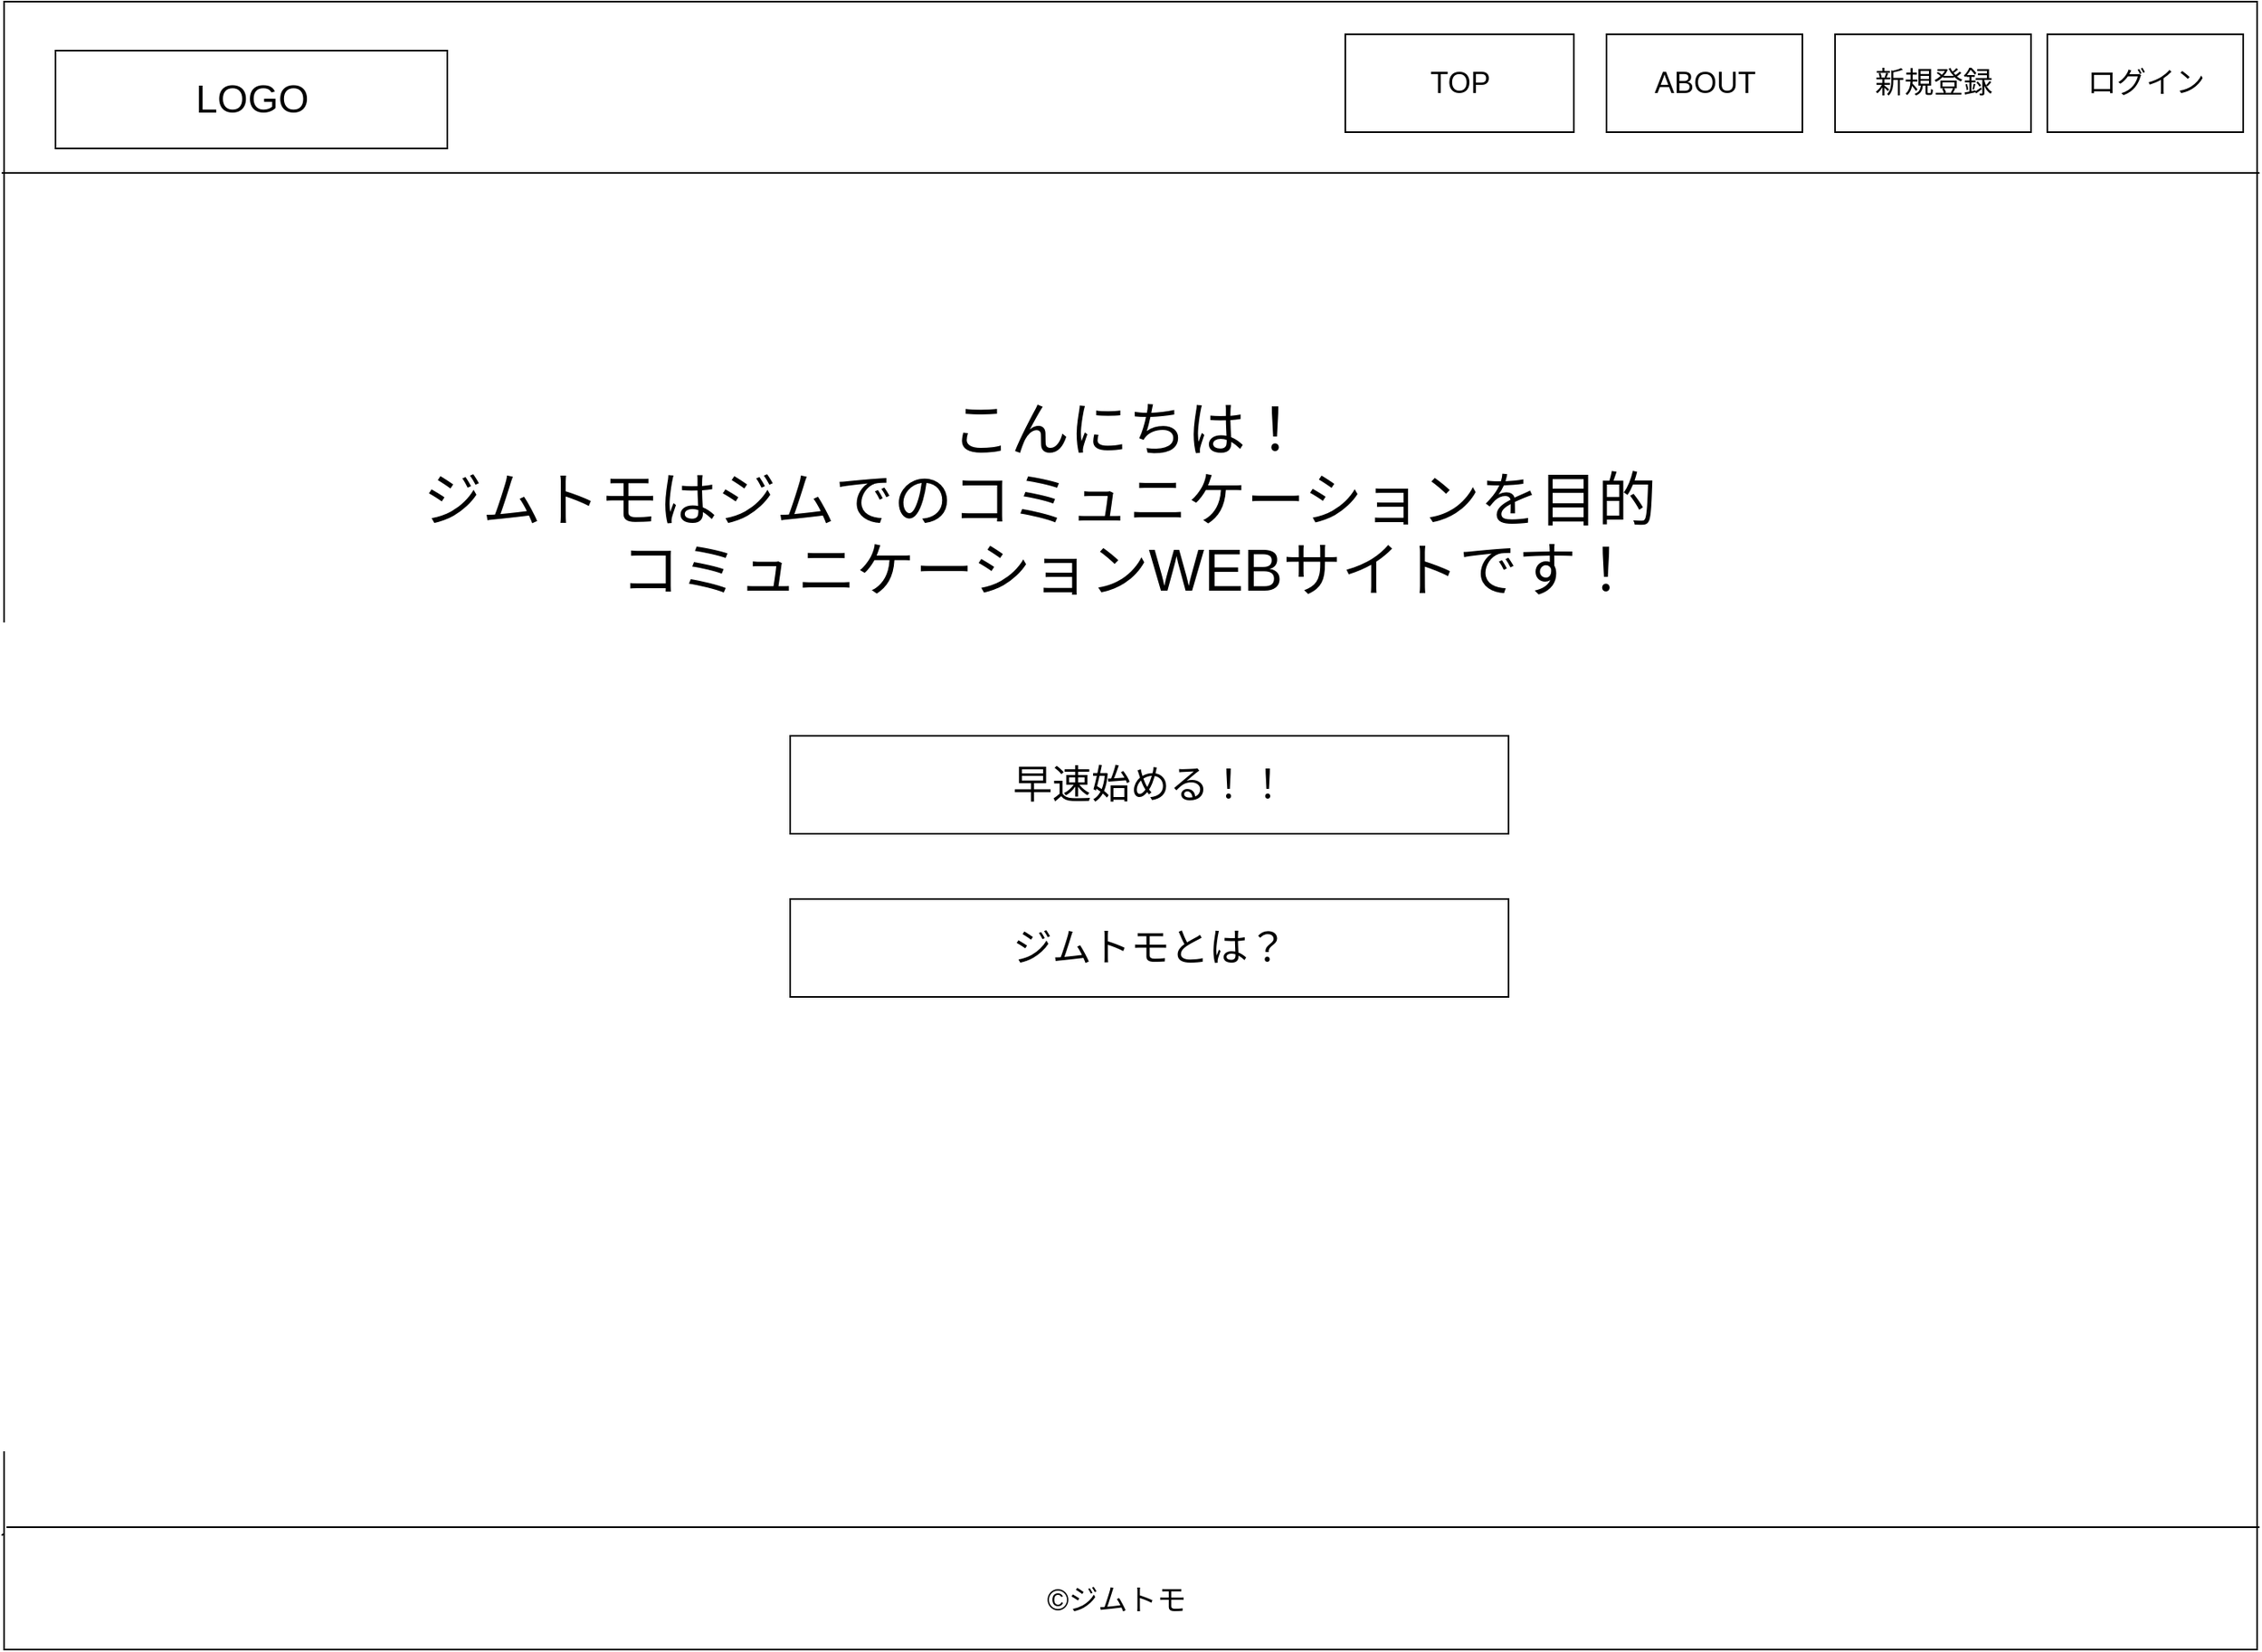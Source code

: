 <mxfile version="14.0.1" type="github" pages="10">
  <diagram id="sX8PDF25bzgP0ymKK4ic" name="トップ">
    <mxGraphModel dx="1577" dy="945" grid="1" gridSize="10" guides="1" tooltips="1" connect="1" arrows="1" fold="1" page="1" pageScale="1" pageWidth="1654" pageHeight="1169" math="0" shadow="0">
      <root>
        <mxCell id="0" />
        <mxCell id="1" parent="0" />
        <mxCell id="NtZH743Sf9rZ-gOF_3f3-2" value="" style="rounded=0;whiteSpace=wrap;html=1;fillColor=none;" vertex="1" parent="1">
          <mxGeometry x="138.5" y="50" width="1380" height="1010" as="geometry" />
        </mxCell>
        <mxCell id="NtZH743Sf9rZ-gOF_3f3-8" value="" style="line;strokeWidth=1;rotatable=0;dashed=0;labelPosition=right;align=left;verticalAlign=middle;spacingTop=0;spacingLeft=6;points=[];portConstraint=eastwest;fillColor=none;" vertex="1" parent="1">
          <mxGeometry x="137" y="150" width="1383" height="10" as="geometry" />
        </mxCell>
        <mxCell id="NtZH743Sf9rZ-gOF_3f3-9" value="" style="endArrow=none;html=1;rounded=0;" edge="1" parent="1" target="NtZH743Sf9rZ-gOF_3f3-2">
          <mxGeometry relative="1" as="geometry">
            <mxPoint x="137" y="990" as="sourcePoint" />
            <mxPoint x="297" y="990" as="targetPoint" />
          </mxGeometry>
        </mxCell>
        <mxCell id="NtZH743Sf9rZ-gOF_3f3-17" value="" style="line;strokeWidth=1;rotatable=0;dashed=0;labelPosition=right;align=left;verticalAlign=middle;spacingTop=0;spacingLeft=6;points=[];portConstraint=eastwest;fillColor=none;" vertex="1" parent="1">
          <mxGeometry x="140" y="980" width="1380" height="10" as="geometry" />
        </mxCell>
        <mxCell id="NtZH743Sf9rZ-gOF_3f3-19" value="&lt;font style=&quot;font-size: 24px&quot;&gt;LOGO&lt;/font&gt;" style="verticalLabelPosition=middle;verticalAlign=middle;html=1;shape=mxgraph.basic.rect;fillColor2=none;strokeWidth=1;size=20;indent=5;align=center;labelPosition=center;" vertex="1" parent="1">
          <mxGeometry x="170" y="80" width="240" height="60" as="geometry" />
        </mxCell>
        <mxCell id="NtZH743Sf9rZ-gOF_3f3-20" value="&lt;font style=&quot;font-size: 18px&quot;&gt;TOP&lt;/font&gt;" style="verticalLabelPosition=middle;verticalAlign=middle;html=1;shape=mxgraph.basic.rect;fillColor2=none;strokeWidth=1;size=20;indent=5;fillColor=#ffffff;align=center;labelPosition=center;" vertex="1" parent="1">
          <mxGeometry x="960" y="70" width="140" height="60" as="geometry" />
        </mxCell>
        <mxCell id="NtZH743Sf9rZ-gOF_3f3-21" value="&lt;font style=&quot;font-size: 18px&quot;&gt;ABOUT&lt;/font&gt;" style="verticalLabelPosition=middle;verticalAlign=middle;html=1;shape=mxgraph.basic.rect;fillColor2=none;strokeWidth=1;size=20;indent=5;fillColor=#ffffff;align=center;labelPosition=center;" vertex="1" parent="1">
          <mxGeometry x="1120" y="70" width="120" height="60" as="geometry" />
        </mxCell>
        <mxCell id="NtZH743Sf9rZ-gOF_3f3-22" value="&lt;font style=&quot;font-size: 18px&quot;&gt;©️ジムトモ&lt;/font&gt;" style="text;html=1;strokeColor=none;fillColor=none;align=center;verticalAlign=middle;whiteSpace=wrap;rounded=0;" vertex="1" parent="1">
          <mxGeometry x="760" y="1020" width="120" height="20" as="geometry" />
        </mxCell>
        <mxCell id="NtZH743Sf9rZ-gOF_3f3-24" value="&lt;font style=&quot;font-size: 36px&quot;&gt;こんにちは！&lt;br&gt;ジムトモはジムでのコミュニケーションを目的とした&lt;br&gt;コミュニケーションWEBサイトです！&lt;br&gt;&lt;/font&gt;" style="text;html=1;strokeColor=none;fillColor=none;align=center;verticalAlign=middle;whiteSpace=wrap;rounded=0;" vertex="1" parent="1">
          <mxGeometry x="327" y="280" width="1000" height="150" as="geometry" />
        </mxCell>
        <mxCell id="NtZH743Sf9rZ-gOF_3f3-25" value="&lt;font style=&quot;font-size: 24px&quot;&gt;早速始める！！&lt;/font&gt;" style="verticalLabelPosition=middle;verticalAlign=middle;html=1;shape=mxgraph.basic.rect;fillColor2=none;strokeWidth=1;size=20;indent=5;fillColor=#ffffff;align=center;labelPosition=center;" vertex="1" parent="1">
          <mxGeometry x="620" y="500" width="440" height="60" as="geometry" />
        </mxCell>
        <mxCell id="NtZH743Sf9rZ-gOF_3f3-26" value="&lt;font style=&quot;font-size: 24px&quot;&gt;ジムトモとは？&lt;/font&gt;" style="verticalLabelPosition=middle;verticalAlign=middle;html=1;shape=mxgraph.basic.rect;fillColor2=none;strokeWidth=1;size=20;indent=5;fillColor=#ffffff;align=center;labelPosition=center;" vertex="1" parent="1">
          <mxGeometry x="620" y="600" width="440" height="60" as="geometry" />
        </mxCell>
        <mxCell id="FWPmcDgrrpToMPqlYjag-1" value="&lt;font style=&quot;font-size: 18px&quot;&gt;新規登録&lt;/font&gt;" style="verticalLabelPosition=middle;verticalAlign=middle;html=1;shape=mxgraph.basic.rect;fillColor2=none;strokeWidth=1;size=20;indent=5;fillColor=#ffffff;align=center;labelPosition=center;" vertex="1" parent="1">
          <mxGeometry x="1260" y="70" width="120" height="60" as="geometry" />
        </mxCell>
        <mxCell id="FWPmcDgrrpToMPqlYjag-2" value="&lt;span style=&quot;font-size: 18px&quot;&gt;ログイン&lt;br&gt;&lt;/span&gt;" style="verticalLabelPosition=middle;verticalAlign=middle;html=1;shape=mxgraph.basic.rect;fillColor2=none;strokeWidth=1;size=20;indent=5;fillColor=#ffffff;align=center;labelPosition=center;" vertex="1" parent="1">
          <mxGeometry x="1390" y="70" width="120" height="60" as="geometry" />
        </mxCell>
      </root>
    </mxGraphModel>
  </diagram>
  <diagram id="bLvAgA5qEwk-LL37ub39" name="アバウト">
    <mxGraphModel dx="1577" dy="945" grid="1" gridSize="10" guides="1" tooltips="1" connect="1" arrows="1" fold="1" page="1" pageScale="1" pageWidth="1654" pageHeight="1169" math="0" shadow="0">
      <root>
        <mxCell id="ftpEcNEryvSzcQoIp7-X-0" />
        <mxCell id="ftpEcNEryvSzcQoIp7-X-1" parent="ftpEcNEryvSzcQoIp7-X-0" />
        <mxCell id="VIwDnIqBXZ4P4yikGyFm-0" value="" style="rounded=0;whiteSpace=wrap;html=1;fillColor=none;" vertex="1" parent="ftpEcNEryvSzcQoIp7-X-1">
          <mxGeometry x="160" y="50" width="1380" height="1010" as="geometry" />
        </mxCell>
        <mxCell id="dDT1iHOh3P4UcyybZQKl-0" value="&lt;font style=&quot;font-size: 24px&quot;&gt;LOGO&lt;/font&gt;" style="verticalLabelPosition=middle;verticalAlign=middle;html=1;shape=mxgraph.basic.rect;fillColor2=none;strokeWidth=1;size=20;indent=5;align=center;labelPosition=center;" vertex="1" parent="ftpEcNEryvSzcQoIp7-X-1">
          <mxGeometry x="170" y="80" width="240" height="60" as="geometry" />
        </mxCell>
        <mxCell id="dIF7iw-EWMnhFYqTY4e2-0" value="" style="line;strokeWidth=1;rotatable=0;dashed=0;labelPosition=right;align=left;verticalAlign=middle;spacingTop=0;spacingLeft=6;points=[];portConstraint=eastwest;fillColor=none;" vertex="1" parent="ftpEcNEryvSzcQoIp7-X-1">
          <mxGeometry x="160" y="150" width="1360" height="10" as="geometry" />
        </mxCell>
        <mxCell id="H8I9omI7yn1xXHJn_vw3-0" value="&lt;font style=&quot;font-size: 18px&quot;&gt;TOP&lt;/font&gt;" style="verticalLabelPosition=middle;verticalAlign=middle;html=1;shape=mxgraph.basic.rect;fillColor2=none;strokeWidth=1;size=20;indent=5;fillColor=#ffffff;align=center;labelPosition=center;" vertex="1" parent="ftpEcNEryvSzcQoIp7-X-1">
          <mxGeometry x="1040" y="80" width="140" height="60" as="geometry" />
        </mxCell>
        <mxCell id="4WR4Ig6IwshygOF9KwUJ-0" value="&lt;font style=&quot;font-size: 18px&quot;&gt;ABOUT&lt;/font&gt;" style="verticalLabelPosition=middle;verticalAlign=middle;html=1;shape=mxgraph.basic.rect;fillColor2=none;strokeWidth=1;size=20;indent=5;fillColor=#ffffff;align=center;labelPosition=center;" vertex="1" parent="ftpEcNEryvSzcQoIp7-X-1">
          <mxGeometry x="1200" y="80" width="120" height="60" as="geometry" />
        </mxCell>
        <mxCell id="zsgMGH2U2VKGGGK1tpQB-0" value="" style="line;strokeWidth=1;rotatable=0;dashed=0;labelPosition=right;align=left;verticalAlign=middle;spacingTop=0;spacingLeft=6;points=[];portConstraint=eastwest;fillColor=none;" vertex="1" parent="ftpEcNEryvSzcQoIp7-X-1">
          <mxGeometry x="160" y="980" width="1380" height="10" as="geometry" />
        </mxCell>
        <mxCell id="8jf5Wd_0UY1Y-AJaYyoA-0" value="&lt;font style=&quot;font-size: 18px&quot;&gt;©️ジムトモ&lt;/font&gt;" style="text;html=1;strokeColor=none;fillColor=none;align=center;verticalAlign=middle;whiteSpace=wrap;rounded=0;" vertex="1" parent="ftpEcNEryvSzcQoIp7-X-1">
          <mxGeometry x="760" y="1020" width="120" height="20" as="geometry" />
        </mxCell>
        <mxCell id="SekSxgpQAXPCXCAio9Cq-5" value="&lt;font style=&quot;font-size: 36px&quot;&gt;ジムトモとは？&lt;/font&gt;" style="text;strokeColor=none;fillColor=none;html=1;fontSize=24;fontStyle=1;verticalAlign=middle;align=center;" vertex="1" parent="ftpEcNEryvSzcQoIp7-X-1">
          <mxGeometry x="722" y="210" width="210" height="30" as="geometry" />
        </mxCell>
        <mxCell id="SekSxgpQAXPCXCAio9Cq-8" value="&lt;font style=&quot;font-size: 36px&quot;&gt;・ジムの仲間とコミュニケーションが取れるサイトです！&lt;/font&gt;" style="text;html=1;strokeColor=none;fillColor=none;align=center;verticalAlign=middle;whiteSpace=wrap;rounded=0;" vertex="1" parent="ftpEcNEryvSzcQoIp7-X-1">
          <mxGeometry x="362.5" y="340" width="975" height="20" as="geometry" />
        </mxCell>
        <mxCell id="SekSxgpQAXPCXCAio9Cq-9" value="&lt;font style=&quot;font-size: 36px&quot;&gt;・検索して頂くか、無ければ自分でジムを登録できます！&lt;/font&gt;" style="text;html=1;strokeColor=none;fillColor=none;align=center;verticalAlign=middle;whiteSpace=wrap;rounded=0;" vertex="1" parent="ftpEcNEryvSzcQoIp7-X-1">
          <mxGeometry x="375" y="600" width="1005" height="20" as="geometry" />
        </mxCell>
        <mxCell id="SekSxgpQAXPCXCAio9Cq-12" value="&lt;font style=&quot;font-size: 36px&quot;&gt;仲間と高め会いながら　レッツパンプアップ！&lt;/font&gt;" style="text;html=1;strokeColor=none;fillColor=none;align=center;verticalAlign=middle;whiteSpace=wrap;rounded=0;" vertex="1" parent="ftpEcNEryvSzcQoIp7-X-1">
          <mxGeometry x="410" y="830" width="880" height="20" as="geometry" />
        </mxCell>
        <mxCell id="SekSxgpQAXPCXCAio9Cq-13" value="&lt;font style=&quot;font-size: 36px&quot;&gt;どうやってジムを探すの？&lt;/font&gt;" style="text;strokeColor=none;fillColor=none;html=1;fontSize=24;fontStyle=1;verticalAlign=middle;align=center;" vertex="1" parent="ftpEcNEryvSzcQoIp7-X-1">
          <mxGeometry x="665" y="500" width="330" height="30" as="geometry" />
        </mxCell>
      </root>
    </mxGraphModel>
  </diagram>
  <diagram id="RGN--1uirbUa-3PSGwTJ" name="登録画面">
    <mxGraphModel dx="1892" dy="1134" grid="1" gridSize="10" guides="1" tooltips="1" connect="1" arrows="1" fold="1" page="1" pageScale="1" pageWidth="1654" pageHeight="1169" math="0" shadow="0">
      <root>
        <mxCell id="JL3x1tFgeX2Gd9nTqzUn-0" />
        <mxCell id="JL3x1tFgeX2Gd9nTqzUn-1" parent="JL3x1tFgeX2Gd9nTqzUn-0" />
        <mxCell id="WwGsBpX4122QO5Fgbtcl-0" value="" style="rounded=0;whiteSpace=wrap;html=1;fillColor=none;" vertex="1" parent="JL3x1tFgeX2Gd9nTqzUn-1">
          <mxGeometry x="150" y="90" width="1380" height="1010" as="geometry" />
        </mxCell>
        <mxCell id="08IGXDMDY4v-F9Ly6sVw-0" value="&lt;font style=&quot;font-size: 18px&quot;&gt;©️ジムトモ&lt;/font&gt;" style="text;html=1;strokeColor=none;fillColor=none;align=center;verticalAlign=middle;whiteSpace=wrap;rounded=0;" vertex="1" parent="JL3x1tFgeX2Gd9nTqzUn-1">
          <mxGeometry x="790" y="1050" width="120" height="20" as="geometry" />
        </mxCell>
        <mxCell id="RqBJ2H6mfIA8eYU0we4d-0" value="" style="line;strokeWidth=1;rotatable=0;dashed=0;labelPosition=right;align=left;verticalAlign=middle;spacingTop=0;spacingLeft=6;points=[];portConstraint=eastwest;fillColor=none;" vertex="1" parent="JL3x1tFgeX2Gd9nTqzUn-1">
          <mxGeometry x="148.5" y="1010" width="1380" height="10" as="geometry" />
        </mxCell>
        <mxCell id="5bvBfOXmsTIJIOGz9M6Z-0" value="&lt;font style=&quot;font-size: 24px&quot;&gt;LOGO&lt;/font&gt;" style="verticalLabelPosition=middle;verticalAlign=middle;html=1;shape=mxgraph.basic.rect;fillColor2=none;strokeWidth=1;size=20;indent=5;align=center;labelPosition=center;" vertex="1" parent="JL3x1tFgeX2Gd9nTqzUn-1">
          <mxGeometry x="170" y="120" width="240" height="60" as="geometry" />
        </mxCell>
        <mxCell id="FiurGgFm9dN1c3PLnLnA-0" value="" style="line;strokeWidth=1;rotatable=0;dashed=0;labelPosition=right;align=left;verticalAlign=middle;spacingTop=0;spacingLeft=6;points=[];portConstraint=eastwest;fillColor=none;" vertex="1" parent="JL3x1tFgeX2Gd9nTqzUn-1">
          <mxGeometry x="148.5" y="200" width="1383" height="10" as="geometry" />
        </mxCell>
        <mxCell id="LqhKL8WoW9AfLJmkRwyF-0" value="&lt;font style=&quot;font-size: 18px&quot;&gt;TOP&lt;/font&gt;" style="verticalLabelPosition=middle;verticalAlign=middle;html=1;shape=mxgraph.basic.rect;fillColor2=none;strokeWidth=1;size=20;indent=5;fillColor=#ffffff;align=center;labelPosition=center;" vertex="1" parent="JL3x1tFgeX2Gd9nTqzUn-1">
          <mxGeometry x="910" y="120" width="140" height="60" as="geometry" />
        </mxCell>
        <mxCell id="YZrT8HJMQ7vM1HgPI2Wn-0" value="&lt;font style=&quot;font-size: 18px&quot;&gt;ABOUT&lt;/font&gt;" style="verticalLabelPosition=middle;verticalAlign=middle;html=1;shape=mxgraph.basic.rect;fillColor2=none;strokeWidth=1;size=20;indent=5;fillColor=#ffffff;align=center;labelPosition=center;" vertex="1" parent="JL3x1tFgeX2Gd9nTqzUn-1">
          <mxGeometry x="1090" y="120" width="120" height="60" as="geometry" />
        </mxCell>
        <mxCell id="YZrT8HJMQ7vM1HgPI2Wn-1" value="&lt;font style=&quot;font-size: 36px&quot;&gt;新規登録&lt;/font&gt;" style="text;strokeColor=none;fillColor=none;html=1;fontSize=24;fontStyle=1;verticalAlign=middle;align=center;" vertex="1" parent="JL3x1tFgeX2Gd9nTqzUn-1">
          <mxGeometry x="240" y="260" width="260" height="40" as="geometry" />
        </mxCell>
        <mxCell id="YZrT8HJMQ7vM1HgPI2Wn-2" value="" style="rounded=0;whiteSpace=wrap;html=1;fillColor=#ffffff;align=center;" vertex="1" parent="JL3x1tFgeX2Gd9nTqzUn-1">
          <mxGeometry x="320" y="370" width="260" height="40" as="geometry" />
        </mxCell>
        <mxCell id="YZrT8HJMQ7vM1HgPI2Wn-3" value="&lt;font style=&quot;font-size: 24px&quot;&gt;メールアドレス&lt;/font&gt;" style="text;html=1;strokeColor=none;fillColor=none;align=center;verticalAlign=middle;whiteSpace=wrap;rounded=0;" vertex="1" parent="JL3x1tFgeX2Gd9nTqzUn-1">
          <mxGeometry x="290" y="330" width="220" height="20" as="geometry" />
        </mxCell>
        <mxCell id="YZrT8HJMQ7vM1HgPI2Wn-4" value="&lt;font style=&quot;font-size: 24px&quot;&gt;パスワード&lt;/font&gt;" style="text;html=1;strokeColor=none;fillColor=none;align=center;verticalAlign=middle;whiteSpace=wrap;rounded=0;" vertex="1" parent="JL3x1tFgeX2Gd9nTqzUn-1">
          <mxGeometry x="300" y="450" width="170" height="20" as="geometry" />
        </mxCell>
        <mxCell id="YZrT8HJMQ7vM1HgPI2Wn-5" value="" style="rounded=0;whiteSpace=wrap;html=1;fillColor=#ffffff;align=center;" vertex="1" parent="JL3x1tFgeX2Gd9nTqzUn-1">
          <mxGeometry x="320" y="490" width="260" height="40" as="geometry" />
        </mxCell>
        <mxCell id="YZrT8HJMQ7vM1HgPI2Wn-6" value="&lt;font style=&quot;font-size: 24px&quot;&gt;登録&lt;/font&gt;" style="html=1;shadow=0;dashed=0;shape=mxgraph.bootstrap.rrect;rSize=5;strokeColor=none;strokeWidth=1;fillColor=#33A64C;fontColor=#FFFFFF;whiteSpace=wrap;align=center;verticalAlign=middle;spacingLeft=0;fontStyle=1;fontSize=14;spacing=5;" vertex="1" parent="JL3x1tFgeX2Gd9nTqzUn-1">
          <mxGeometry x="320" y="650" width="130" height="55" as="geometry" />
        </mxCell>
        <mxCell id="W9_3WLjVGjQPoJplsyBn-0" value="&lt;span style=&quot;font-size: 18px&quot;&gt;ログイン&lt;br&gt;&lt;/span&gt;" style="verticalLabelPosition=middle;verticalAlign=middle;html=1;shape=mxgraph.basic.rect;fillColor2=none;strokeWidth=1;size=20;indent=5;fillColor=#ffffff;align=center;labelPosition=center;" vertex="1" parent="JL3x1tFgeX2Gd9nTqzUn-1">
          <mxGeometry x="1380" y="120" width="120" height="60" as="geometry" />
        </mxCell>
        <mxCell id="R8JreIXj_1Rx6q4TIoty-0" value="&lt;font style=&quot;font-size: 18px&quot;&gt;新規登録&lt;/font&gt;" style="verticalLabelPosition=middle;verticalAlign=middle;html=1;shape=mxgraph.basic.rect;fillColor2=none;strokeWidth=1;size=20;indent=5;fillColor=#ffffff;align=center;labelPosition=center;" vertex="1" parent="JL3x1tFgeX2Gd9nTqzUn-1">
          <mxGeometry x="1240" y="120" width="120" height="60" as="geometry" />
        </mxCell>
        <mxCell id="R8JreIXj_1Rx6q4TIoty-1" value="&lt;font style=&quot;font-size: 18px&quot;&gt;既に登録済みの方はこちら&lt;/font&gt;" style="text;html=1;strokeColor=none;fillColor=none;align=center;verticalAlign=middle;whiteSpace=wrap;rounded=0;" vertex="1" parent="JL3x1tFgeX2Gd9nTqzUn-1">
          <mxGeometry x="300" y="760" width="230" height="30" as="geometry" />
        </mxCell>
        <mxCell id="R8JreIXj_1Rx6q4TIoty-4" value="&lt;font style=&quot;font-size: 24px&quot;&gt;ニックネーム&lt;/font&gt;" style="text;html=1;strokeColor=none;fillColor=none;align=center;verticalAlign=middle;whiteSpace=wrap;rounded=0;" vertex="1" parent="JL3x1tFgeX2Gd9nTqzUn-1">
          <mxGeometry x="320" y="560" width="170" height="20" as="geometry" />
        </mxCell>
        <mxCell id="R8JreIXj_1Rx6q4TIoty-5" value="" style="rounded=0;whiteSpace=wrap;html=1;fillColor=#ffffff;align=center;" vertex="1" parent="JL3x1tFgeX2Gd9nTqzUn-1">
          <mxGeometry x="320" y="585" width="260" height="35" as="geometry" />
        </mxCell>
        <mxCell id="6il6t7XPFA4Lgpk2AG7R-1" value="&lt;font style=&quot;font-size: 36px&quot;&gt;冗談じゃない、今すぐトレーニングだ&lt;/font&gt;" style="rounded=0;whiteSpace=wrap;html=1;sketch=0;" vertex="1" parent="JL3x1tFgeX2Gd9nTqzUn-1">
          <mxGeometry x="750" y="380" width="730" height="310" as="geometry" />
        </mxCell>
        <mxCell id="P8Cn1LUYeJVmI-33aRIe-0" value="今日の格言" style="text;strokeColor=none;fillColor=none;html=1;fontSize=24;fontStyle=1;verticalAlign=middle;align=center;rounded=0;sketch=0;" vertex="1" parent="JL3x1tFgeX2Gd9nTqzUn-1">
          <mxGeometry x="950" y="310" width="300" height="40" as="geometry" />
        </mxCell>
      </root>
    </mxGraphModel>
  </diagram>
  <diagram id="aNUv6X035ZnoPvwEYeFh" name="ログイン画面">
    <mxGraphModel dx="1892" dy="1134" grid="1" gridSize="10" guides="1" tooltips="1" connect="1" arrows="1" fold="1" page="1" pageScale="1" pageWidth="1654" pageHeight="1169" math="0" shadow="0">
      <root>
        <mxCell id="_KaOR5W_jfGAxKg3fsh7-0" />
        <mxCell id="_KaOR5W_jfGAxKg3fsh7-1" parent="_KaOR5W_jfGAxKg3fsh7-0" />
        <mxCell id="On3oM8W6UvDEkwKa5zW2-0" value="" style="rounded=0;whiteSpace=wrap;html=1;fillColor=none;" vertex="1" parent="_KaOR5W_jfGAxKg3fsh7-1">
          <mxGeometry x="150" y="90" width="1380" height="1010" as="geometry" />
        </mxCell>
        <mxCell id="t-OJMPiVocvo1YiUJWil-0" value="" style="line;strokeWidth=1;rotatable=0;dashed=0;labelPosition=right;align=left;verticalAlign=middle;spacingTop=0;spacingLeft=6;points=[];portConstraint=eastwest;fillColor=none;" vertex="1" parent="_KaOR5W_jfGAxKg3fsh7-1">
          <mxGeometry x="148.5" y="1010" width="1380" height="10" as="geometry" />
        </mxCell>
        <mxCell id="lOupYwCfrtbQYq17FJXi-0" value="&lt;font style=&quot;font-size: 18px&quot;&gt;©️ジムトモ&lt;/font&gt;" style="text;html=1;strokeColor=none;fillColor=none;align=center;verticalAlign=middle;whiteSpace=wrap;rounded=0;" vertex="1" parent="_KaOR5W_jfGAxKg3fsh7-1">
          <mxGeometry x="790" y="1050" width="120" height="20" as="geometry" />
        </mxCell>
        <mxCell id="INhRSJff5euebW8fXu3Q-0" value="" style="line;strokeWidth=1;rotatable=0;dashed=0;labelPosition=right;align=left;verticalAlign=middle;spacingTop=0;spacingLeft=6;points=[];portConstraint=eastwest;fillColor=none;" vertex="1" parent="_KaOR5W_jfGAxKg3fsh7-1">
          <mxGeometry x="148.5" y="200" width="1383" height="10" as="geometry" />
        </mxCell>
        <mxCell id="WugjMrq_ry5_9A1hiBQY-0" value="&lt;font style=&quot;font-size: 24px&quot;&gt;LOGO&lt;/font&gt;" style="verticalLabelPosition=middle;verticalAlign=middle;html=1;shape=mxgraph.basic.rect;fillColor2=none;strokeWidth=1;size=20;indent=5;align=center;labelPosition=center;" vertex="1" parent="_KaOR5W_jfGAxKg3fsh7-1">
          <mxGeometry x="170" y="120" width="240" height="60" as="geometry" />
        </mxCell>
        <mxCell id="E8ErsXR6-DTPOrTTwPF1-0" value="&lt;font style=&quot;font-size: 18px&quot;&gt;TOP&lt;/font&gt;" style="verticalLabelPosition=middle;verticalAlign=middle;html=1;shape=mxgraph.basic.rect;fillColor2=none;strokeWidth=1;size=20;indent=5;fillColor=#ffffff;align=center;labelPosition=center;" vertex="1" parent="_KaOR5W_jfGAxKg3fsh7-1">
          <mxGeometry x="910" y="120" width="140" height="60" as="geometry" />
        </mxCell>
        <mxCell id="ur-TTV7Lr3jbn279aGHz-0" value="&lt;font style=&quot;font-size: 18px&quot;&gt;ABOUT&lt;/font&gt;" style="verticalLabelPosition=middle;verticalAlign=middle;html=1;shape=mxgraph.basic.rect;fillColor2=none;strokeWidth=1;size=20;indent=5;fillColor=#ffffff;align=center;labelPosition=center;" vertex="1" parent="_KaOR5W_jfGAxKg3fsh7-1">
          <mxGeometry x="1090" y="120" width="120" height="60" as="geometry" />
        </mxCell>
        <mxCell id="s8ElHWhFizLbdmEhg1EV-0" value="&lt;font style=&quot;font-size: 18px&quot;&gt;新規登録&lt;/font&gt;" style="verticalLabelPosition=middle;verticalAlign=middle;html=1;shape=mxgraph.basic.rect;fillColor2=none;strokeWidth=1;size=20;indent=5;fillColor=#ffffff;align=center;labelPosition=center;" vertex="1" parent="_KaOR5W_jfGAxKg3fsh7-1">
          <mxGeometry x="1240" y="120" width="120" height="60" as="geometry" />
        </mxCell>
        <mxCell id="_5zgX772holv1TNFLGsU-0" value="&lt;span style=&quot;font-size: 18px&quot;&gt;ログイン&lt;br&gt;&lt;/span&gt;" style="verticalLabelPosition=middle;verticalAlign=middle;html=1;shape=mxgraph.basic.rect;fillColor2=none;strokeWidth=1;size=20;indent=5;fillColor=#ffffff;align=center;labelPosition=center;" vertex="1" parent="_KaOR5W_jfGAxKg3fsh7-1">
          <mxGeometry x="1380" y="120" width="120" height="60" as="geometry" />
        </mxCell>
        <mxCell id="55AQftzPy_J6-L6X0CuG-0" value="&lt;font style=&quot;font-size: 24px&quot;&gt;メールアドレス&lt;/font&gt;" style="text;html=1;strokeColor=none;fillColor=none;align=center;verticalAlign=middle;whiteSpace=wrap;rounded=0;" vertex="1" parent="_KaOR5W_jfGAxKg3fsh7-1">
          <mxGeometry x="290" y="330" width="220" height="20" as="geometry" />
        </mxCell>
        <mxCell id="mqKD3Hdgb23rDRv2-NZr-0" value="" style="rounded=0;whiteSpace=wrap;html=1;fillColor=#ffffff;align=center;" vertex="1" parent="_KaOR5W_jfGAxKg3fsh7-1">
          <mxGeometry x="320" y="370" width="260" height="40" as="geometry" />
        </mxCell>
        <mxCell id="1ebbdMHIKDn8LiAtkCvv-0" value="&lt;font style=&quot;font-size: 24px&quot;&gt;パスワード&lt;/font&gt;" style="text;html=1;strokeColor=none;fillColor=none;align=center;verticalAlign=middle;whiteSpace=wrap;rounded=0;" vertex="1" parent="_KaOR5W_jfGAxKg3fsh7-1">
          <mxGeometry x="300" y="450" width="170" height="20" as="geometry" />
        </mxCell>
        <mxCell id="HEk4Pw7Mh-6eCKyOpSel-0" value="" style="rounded=0;whiteSpace=wrap;html=1;fillColor=#ffffff;align=center;" vertex="1" parent="_KaOR5W_jfGAxKg3fsh7-1">
          <mxGeometry x="320" y="490" width="260" height="40" as="geometry" />
        </mxCell>
        <mxCell id="z860aM4j_zEduKfFykd7-0" value="&lt;span style=&quot;font-size: 24px&quot;&gt;ログイン&lt;/span&gt;" style="html=1;shadow=0;dashed=0;shape=mxgraph.bootstrap.rrect;rSize=5;strokeColor=none;strokeWidth=1;fillColor=#33A64C;fontColor=#FFFFFF;whiteSpace=wrap;align=center;verticalAlign=middle;spacingLeft=0;fontStyle=1;fontSize=14;spacing=5;" vertex="1" parent="_KaOR5W_jfGAxKg3fsh7-1">
          <mxGeometry x="320" y="600" width="130" height="55" as="geometry" />
        </mxCell>
        <mxCell id="m6WLy12_DhlvIUj_JKjJ-0" value="&lt;span style=&quot;font-size: 36px&quot;&gt;ログイン&lt;/span&gt;" style="text;strokeColor=none;fillColor=none;html=1;fontSize=24;fontStyle=1;verticalAlign=middle;align=center;" vertex="1" parent="_KaOR5W_jfGAxKg3fsh7-1">
          <mxGeometry x="240" y="260" width="260" height="40" as="geometry" />
        </mxCell>
        <mxCell id="wU8EVm7kGWYphGpLYM0g-0" value="&lt;span style=&quot;font-size: 36px&quot;&gt;筋肉がNOといっても、私はYESと言う&lt;/span&gt;" style="rounded=0;whiteSpace=wrap;html=1;sketch=0;" vertex="1" parent="_KaOR5W_jfGAxKg3fsh7-1">
          <mxGeometry x="730" y="370" width="730" height="310" as="geometry" />
        </mxCell>
        <mxCell id="x4KCDy0DKXtBn7Ve783Z-1" value="今日の格言" style="text;strokeColor=none;fillColor=none;html=1;fontSize=24;fontStyle=1;verticalAlign=middle;align=center;rounded=0;sketch=0;" vertex="1" parent="_KaOR5W_jfGAxKg3fsh7-1">
          <mxGeometry x="940" y="300" width="300" height="40" as="geometry" />
        </mxCell>
      </root>
    </mxGraphModel>
  </diagram>
  <diagram id="uX-ZkvwKchYeVfN4PSU1" name="ジム一覧">
    <mxGraphModel dx="1892" dy="1134" grid="1" gridSize="10" guides="1" tooltips="1" connect="1" arrows="1" fold="1" page="1" pageScale="1" pageWidth="1654" pageHeight="1169" math="0" shadow="0">
      <root>
        <mxCell id="Ve-hvTTOscn3P7Vd1k1l-0" />
        <mxCell id="Ve-hvTTOscn3P7Vd1k1l-1" parent="Ve-hvTTOscn3P7Vd1k1l-0" />
        <mxCell id="-mKZo70hPpAJeOryiLV0-0" value="" style="rounded=0;whiteSpace=wrap;html=1;fillColor=none;" vertex="1" parent="Ve-hvTTOscn3P7Vd1k1l-1">
          <mxGeometry x="148.5" y="80" width="1380" height="1010" as="geometry" />
        </mxCell>
        <mxCell id="BZ1EuPvrE3zy3L14cRed-0" value="" style="line;strokeWidth=1;rotatable=0;dashed=0;labelPosition=right;align=left;verticalAlign=middle;spacingTop=0;spacingLeft=6;points=[];portConstraint=eastwest;fillColor=none;" vertex="1" parent="Ve-hvTTOscn3P7Vd1k1l-1">
          <mxGeometry x="148.5" y="1010" width="1380" height="10" as="geometry" />
        </mxCell>
        <mxCell id="X8pIVOpYdLKqkHIJYSQZ-0" value="&lt;font style=&quot;font-size: 18px&quot;&gt;©️ジムトモ&lt;/font&gt;" style="text;html=1;strokeColor=none;fillColor=none;align=center;verticalAlign=middle;whiteSpace=wrap;rounded=0;" vertex="1" parent="Ve-hvTTOscn3P7Vd1k1l-1">
          <mxGeometry x="790" y="1050" width="120" height="20" as="geometry" />
        </mxCell>
        <mxCell id="vMVwRcGm_uRvsZPkVxcx-0" value="" style="line;strokeWidth=1;rotatable=0;dashed=0;labelPosition=right;align=left;verticalAlign=middle;spacingTop=0;spacingLeft=6;points=[];portConstraint=eastwest;fillColor=none;" vertex="1" parent="Ve-hvTTOscn3P7Vd1k1l-1">
          <mxGeometry x="150" y="190" width="1380" height="10" as="geometry" />
        </mxCell>
        <mxCell id="SAtadayet61RX-69NEPf-0" value="&lt;font style=&quot;font-size: 24px&quot;&gt;LOGO&lt;/font&gt;" style="verticalLabelPosition=middle;verticalAlign=middle;html=1;shape=mxgraph.basic.rect;fillColor2=none;strokeWidth=1;size=20;indent=5;align=center;labelPosition=center;" vertex="1" parent="Ve-hvTTOscn3P7Vd1k1l-1">
          <mxGeometry x="190" y="110" width="240" height="60" as="geometry" />
        </mxCell>
        <mxCell id="M9plIyAOKumHT0T8U0WL-0" value="&lt;span style=&quot;font-size: 18px&quot;&gt;ログアウト&lt;br&gt;&lt;/span&gt;" style="verticalLabelPosition=middle;verticalAlign=middle;html=1;shape=mxgraph.basic.rect;fillColor2=none;strokeWidth=1;size=20;indent=5;align=center;labelPosition=center;" vertex="1" parent="Ve-hvTTOscn3P7Vd1k1l-1">
          <mxGeometry x="1370" y="110" width="120" height="60" as="geometry" />
        </mxCell>
        <mxCell id="M9plIyAOKumHT0T8U0WL-1" value="&lt;span style=&quot;font-size: 18px&quot;&gt;マイページ&lt;/span&gt;" style="verticalLabelPosition=middle;verticalAlign=middle;html=1;shape=mxgraph.basic.rect;fillColor2=none;strokeWidth=1;size=20;indent=5;align=center;labelPosition=center;" vertex="1" parent="Ve-hvTTOscn3P7Vd1k1l-1">
          <mxGeometry x="1220" y="110" width="120" height="60" as="geometry" />
        </mxCell>
        <mxCell id="M9plIyAOKumHT0T8U0WL-3" value="&lt;font style=&quot;font-size: 36px&quot;&gt;ジム一覧&lt;/font&gt;" style="text;strokeColor=none;fillColor=none;html=1;fontSize=24;fontStyle=1;verticalAlign=middle;align=center;" vertex="1" parent="Ve-hvTTOscn3P7Vd1k1l-1">
          <mxGeometry x="180" y="245" width="280" height="40" as="geometry" />
        </mxCell>
        <mxCell id="M9plIyAOKumHT0T8U0WL-5" value="" style="whiteSpace=wrap;html=1;aspect=fixed;align=center;" vertex="1" parent="Ve-hvTTOscn3P7Vd1k1l-1">
          <mxGeometry x="270" y="320" width="190" height="190" as="geometry" />
        </mxCell>
        <mxCell id="M9plIyAOKumHT0T8U0WL-6" value="" style="whiteSpace=wrap;html=1;aspect=fixed;align=center;" vertex="1" parent="Ve-hvTTOscn3P7Vd1k1l-1">
          <mxGeometry x="540" y="320" width="190" height="190" as="geometry" />
        </mxCell>
        <mxCell id="M9plIyAOKumHT0T8U0WL-7" value="" style="whiteSpace=wrap;html=1;aspect=fixed;align=center;" vertex="1" parent="Ve-hvTTOscn3P7Vd1k1l-1">
          <mxGeometry x="827" y="320" width="190" height="190" as="geometry" />
        </mxCell>
        <mxCell id="M9plIyAOKumHT0T8U0WL-8" value="" style="whiteSpace=wrap;html=1;aspect=fixed;align=center;" vertex="1" parent="Ve-hvTTOscn3P7Vd1k1l-1">
          <mxGeometry x="280" y="630" width="190" height="190" as="geometry" />
        </mxCell>
        <mxCell id="M9plIyAOKumHT0T8U0WL-9" value="" style="whiteSpace=wrap;html=1;aspect=fixed;align=center;" vertex="1" parent="Ve-hvTTOscn3P7Vd1k1l-1">
          <mxGeometry x="550" y="630" width="190" height="190" as="geometry" />
        </mxCell>
        <mxCell id="M9plIyAOKumHT0T8U0WL-10" value="" style="whiteSpace=wrap;html=1;aspect=fixed;align=center;" vertex="1" parent="Ve-hvTTOscn3P7Vd1k1l-1">
          <mxGeometry x="830" y="630" width="190" height="190" as="geometry" />
        </mxCell>
        <mxCell id="M9plIyAOKumHT0T8U0WL-12" value="&lt;font style=&quot;font-size: 36px&quot;&gt;検索&lt;/font&gt;" style="rounded=0;whiteSpace=wrap;html=1;align=center;fillColor=none;" vertex="1" parent="Ve-hvTTOscn3P7Vd1k1l-1">
          <mxGeometry x="1015" y="245" width="270" height="50" as="geometry" />
        </mxCell>
        <mxCell id="M9plIyAOKumHT0T8U0WL-13" value="&lt;font style=&quot;font-size: 24px&quot;&gt;ジム説明&lt;/font&gt;" style="text;html=1;strokeColor=none;fillColor=none;align=center;verticalAlign=middle;whiteSpace=wrap;rounded=0;" vertex="1" parent="Ve-hvTTOscn3P7Vd1k1l-1">
          <mxGeometry x="285" y="545" width="160" height="40" as="geometry" />
        </mxCell>
        <mxCell id="M9plIyAOKumHT0T8U0WL-14" value="&lt;font style=&quot;font-size: 24px&quot;&gt;ジム説明&lt;/font&gt;" style="text;html=1;strokeColor=none;fillColor=none;align=center;verticalAlign=middle;whiteSpace=wrap;rounded=0;" vertex="1" parent="Ve-hvTTOscn3P7Vd1k1l-1">
          <mxGeometry x="570" y="545" width="160" height="40" as="geometry" />
        </mxCell>
        <mxCell id="M9plIyAOKumHT0T8U0WL-15" value="&lt;font style=&quot;font-size: 24px&quot;&gt;ジム説明&lt;/font&gt;" style="text;html=1;strokeColor=none;fillColor=none;align=center;verticalAlign=middle;whiteSpace=wrap;rounded=0;" vertex="1" parent="Ve-hvTTOscn3P7Vd1k1l-1">
          <mxGeometry x="840" y="545" width="160" height="40" as="geometry" />
        </mxCell>
        <mxCell id="M9plIyAOKumHT0T8U0WL-16" value="&lt;font style=&quot;font-size: 24px&quot;&gt;ジム説明&lt;/font&gt;" style="text;html=1;strokeColor=none;fillColor=none;align=center;verticalAlign=middle;whiteSpace=wrap;rounded=0;" vertex="1" parent="Ve-hvTTOscn3P7Vd1k1l-1">
          <mxGeometry x="295" y="850" width="160" height="40" as="geometry" />
        </mxCell>
        <mxCell id="M9plIyAOKumHT0T8U0WL-17" value="&lt;font style=&quot;font-size: 24px&quot;&gt;ジム説明&lt;/font&gt;" style="text;html=1;strokeColor=none;fillColor=none;align=center;verticalAlign=middle;whiteSpace=wrap;rounded=0;" vertex="1" parent="Ve-hvTTOscn3P7Vd1k1l-1">
          <mxGeometry x="570" y="850" width="160" height="40" as="geometry" />
        </mxCell>
        <mxCell id="M9plIyAOKumHT0T8U0WL-18" value="&lt;font style=&quot;font-size: 24px&quot;&gt;ジム説明&lt;/font&gt;" style="text;html=1;strokeColor=none;fillColor=none;align=center;verticalAlign=middle;whiteSpace=wrap;rounded=0;" vertex="1" parent="Ve-hvTTOscn3P7Vd1k1l-1">
          <mxGeometry x="857" y="850" width="160" height="40" as="geometry" />
        </mxCell>
        <mxCell id="rW-hbCFJzmvnB4KcNEU5-2" style="edgeStyle=orthogonalEdgeStyle;curved=0;rounded=1;sketch=0;orthogonalLoop=1;jettySize=auto;html=1;exitX=0.75;exitY=1;exitDx=0;exitDy=0;entryX=0.754;entryY=0.625;entryDx=0;entryDy=0;entryPerimeter=0;" edge="1" parent="Ve-hvTTOscn3P7Vd1k1l-1">
          <mxGeometry relative="1" as="geometry">
            <mxPoint x="395" y="285" as="sourcePoint" />
            <mxPoint x="396.04" y="270" as="targetPoint" />
          </mxGeometry>
        </mxCell>
        <mxCell id="rW-hbCFJzmvnB4KcNEU5-3" value="&lt;span style=&quot;font-size: 18px&quot;&gt;ジム作成&lt;/span&gt;" style="verticalLabelPosition=middle;verticalAlign=middle;html=1;shape=mxgraph.basic.rect;fillColor2=none;strokeWidth=1;size=20;indent=5;align=center;labelPosition=center;" vertex="1" parent="Ve-hvTTOscn3P7Vd1k1l-1">
          <mxGeometry x="1050" y="110" width="120" height="60" as="geometry" />
        </mxCell>
        <mxCell id="rW-hbCFJzmvnB4KcNEU5-5" value="" style="whiteSpace=wrap;html=1;aspect=fixed;align=center;" vertex="1" parent="Ve-hvTTOscn3P7Vd1k1l-1">
          <mxGeometry x="1110" y="320" width="190" height="190" as="geometry" />
        </mxCell>
        <mxCell id="rW-hbCFJzmvnB4KcNEU5-6" value="" style="whiteSpace=wrap;html=1;aspect=fixed;align=center;" vertex="1" parent="Ve-hvTTOscn3P7Vd1k1l-1">
          <mxGeometry x="1110" y="630" width="190" height="190" as="geometry" />
        </mxCell>
        <mxCell id="rW-hbCFJzmvnB4KcNEU5-7" value="&lt;font style=&quot;font-size: 24px&quot;&gt;ジム説明&lt;/font&gt;" style="text;html=1;strokeColor=none;fillColor=none;align=center;verticalAlign=middle;whiteSpace=wrap;rounded=0;" vertex="1" parent="Ve-hvTTOscn3P7Vd1k1l-1">
          <mxGeometry x="1125" y="545" width="160" height="40" as="geometry" />
        </mxCell>
        <mxCell id="rW-hbCFJzmvnB4KcNEU5-8" value="&lt;font style=&quot;font-size: 24px&quot;&gt;ジム説明&lt;/font&gt;" style="text;html=1;strokeColor=none;fillColor=none;align=center;verticalAlign=middle;whiteSpace=wrap;rounded=0;" vertex="1" parent="Ve-hvTTOscn3P7Vd1k1l-1">
          <mxGeometry x="1125" y="850" width="160" height="40" as="geometry" />
        </mxCell>
        <mxCell id="VvRq2TckwlFH9_XwNZiA-0" value="&lt;span style=&quot;font-size: 18px&quot;&gt;フォロワー一覧&lt;/span&gt;" style="verticalLabelPosition=middle;verticalAlign=middle;html=1;shape=mxgraph.basic.rect;fillColor2=none;strokeWidth=1;size=20;indent=5;align=center;labelPosition=center;" vertex="1" parent="Ve-hvTTOscn3P7Vd1k1l-1">
          <mxGeometry x="900" y="110" width="130" height="60" as="geometry" />
        </mxCell>
        <mxCell id="24P6T_fNIyfdAyLzoj-5-0" value="&lt;span style=&quot;font-size: 18px&quot;&gt;フォロー一覧&lt;br&gt;&lt;/span&gt;" style="verticalLabelPosition=middle;verticalAlign=middle;html=1;shape=mxgraph.basic.rect;fillColor2=none;strokeWidth=1;size=20;indent=5;align=center;labelPosition=center;" vertex="1" parent="Ve-hvTTOscn3P7Vd1k1l-1">
          <mxGeometry x="755" y="110" width="120" height="60" as="geometry" />
        </mxCell>
      </root>
    </mxGraphModel>
  </diagram>
  <diagram id="eFCf1Flm-d_z0XCg56ge" name="ジム作成">
    <mxGraphModel dx="1892" dy="1134" grid="1" gridSize="10" guides="1" tooltips="1" connect="1" arrows="1" fold="1" page="1" pageScale="1" pageWidth="1654" pageHeight="1169" math="0" shadow="0">
      <root>
        <mxCell id="bN9DRR7ygXLC4ETw0tTN-0" />
        <mxCell id="bN9DRR7ygXLC4ETw0tTN-1" parent="bN9DRR7ygXLC4ETw0tTN-0" />
        <mxCell id="d1fW3PGILB4OQkGAq-eu-0" value="" style="rounded=0;whiteSpace=wrap;html=1;fillColor=none;" vertex="1" parent="bN9DRR7ygXLC4ETw0tTN-1">
          <mxGeometry x="148.5" y="70" width="1380" height="1010" as="geometry" />
        </mxCell>
        <mxCell id="w__4c1YbGcrhswMUwZKD-0" value="" style="line;strokeWidth=1;rotatable=0;dashed=0;labelPosition=right;align=left;verticalAlign=middle;spacingTop=0;spacingLeft=6;points=[];portConstraint=eastwest;fillColor=none;" vertex="1" parent="bN9DRR7ygXLC4ETw0tTN-1">
          <mxGeometry x="148.5" y="1010" width="1380" height="10" as="geometry" />
        </mxCell>
        <mxCell id="AcBoxgYSzkD6sC6DAIrO-0" value="&lt;font style=&quot;font-size: 18px&quot;&gt;©️ジムトモ&lt;/font&gt;" style="text;html=1;strokeColor=none;fillColor=none;align=center;verticalAlign=middle;whiteSpace=wrap;rounded=0;" vertex="1" parent="bN9DRR7ygXLC4ETw0tTN-1">
          <mxGeometry x="790" y="1050" width="120" height="20" as="geometry" />
        </mxCell>
        <mxCell id="ISU32mE5CqBf5X9WC9W4-0" value="" style="line;strokeWidth=1;rotatable=0;dashed=0;labelPosition=right;align=left;verticalAlign=middle;spacingTop=0;spacingLeft=6;points=[];portConstraint=eastwest;fillColor=none;" vertex="1" parent="bN9DRR7ygXLC4ETw0tTN-1">
          <mxGeometry x="148.5" y="200" width="1383" height="10" as="geometry" />
        </mxCell>
        <mxCell id="yTEdMDAwZRnDQl2eKgpD-0" value="&lt;font style=&quot;font-size: 24px&quot;&gt;LOGO&lt;/font&gt;" style="verticalLabelPosition=middle;verticalAlign=middle;html=1;shape=mxgraph.basic.rect;fillColor2=none;strokeWidth=1;size=20;indent=5;align=center;labelPosition=center;" vertex="1" parent="bN9DRR7ygXLC4ETw0tTN-1">
          <mxGeometry x="170" y="120" width="240" height="60" as="geometry" />
        </mxCell>
        <mxCell id="2IJbGUA08X1sOZMFz8JQ-0" value="&lt;span style=&quot;font-size: 18px&quot;&gt;ジム作成&lt;/span&gt;" style="verticalLabelPosition=middle;verticalAlign=middle;html=1;shape=mxgraph.basic.rect;fillColor2=none;strokeWidth=1;size=20;indent=5;align=center;labelPosition=center;" vertex="1" parent="bN9DRR7ygXLC4ETw0tTN-1">
          <mxGeometry x="1050" y="110" width="120" height="60" as="geometry" />
        </mxCell>
        <mxCell id="A0mrRrXcMkVZ0mEYUj6N-0" value="&lt;span style=&quot;font-size: 18px&quot;&gt;マイページ&lt;/span&gt;" style="verticalLabelPosition=middle;verticalAlign=middle;html=1;shape=mxgraph.basic.rect;fillColor2=none;strokeWidth=1;size=20;indent=5;align=center;labelPosition=center;" vertex="1" parent="bN9DRR7ygXLC4ETw0tTN-1">
          <mxGeometry x="1220" y="110" width="120" height="60" as="geometry" />
        </mxCell>
        <mxCell id="8PC8bPH2jUh1j7O7aFru-0" value="&lt;span style=&quot;font-size: 18px&quot;&gt;ログアウト&lt;br&gt;&lt;/span&gt;" style="verticalLabelPosition=middle;verticalAlign=middle;html=1;shape=mxgraph.basic.rect;fillColor2=none;strokeWidth=1;size=20;indent=5;align=center;labelPosition=center;" vertex="1" parent="bN9DRR7ygXLC4ETw0tTN-1">
          <mxGeometry x="1370" y="110" width="120" height="60" as="geometry" />
        </mxCell>
        <mxCell id="StGwcL1wKHB89FipchW9-0" value="&lt;font style=&quot;font-size: 36px&quot;&gt;ジム新規作成&lt;/font&gt;" style="text;strokeColor=none;fillColor=none;html=1;fontSize=24;fontStyle=1;verticalAlign=middle;align=center;rounded=0;sketch=0;" vertex="1" parent="bN9DRR7ygXLC4ETw0tTN-1">
          <mxGeometry x="637" y="260" width="380" height="40" as="geometry" />
        </mxCell>
        <mxCell id="C6jjZ9qPcaD_7FiLj0p6-0" value="&lt;font style=&quot;font-size: 24px&quot;&gt;ファイルを選択&lt;/font&gt;" style="rounded=0;whiteSpace=wrap;html=1;sketch=0;" vertex="1" parent="bN9DRR7ygXLC4ETw0tTN-1">
          <mxGeometry x="712" y="400" width="230" height="60" as="geometry" />
        </mxCell>
        <mxCell id="C6jjZ9qPcaD_7FiLj0p6-1" value="&lt;font style=&quot;font-size: 24px&quot;&gt;ジム名&lt;/font&gt;" style="text;html=1;strokeColor=none;fillColor=none;align=center;verticalAlign=middle;whiteSpace=wrap;rounded=0;sketch=0;" vertex="1" parent="bN9DRR7ygXLC4ETw0tTN-1">
          <mxGeometry x="732" y="520" width="190" height="20" as="geometry" />
        </mxCell>
        <mxCell id="C6jjZ9qPcaD_7FiLj0p6-2" value="" style="rounded=0;whiteSpace=wrap;html=1;sketch=0;" vertex="1" parent="bN9DRR7ygXLC4ETw0tTN-1">
          <mxGeometry x="683.5" y="560" width="310" height="30" as="geometry" />
        </mxCell>
        <mxCell id="C6jjZ9qPcaD_7FiLj0p6-3" value="&lt;font style=&quot;font-size: 24px&quot;&gt;説明文&lt;/font&gt;" style="text;html=1;strokeColor=none;fillColor=none;align=center;verticalAlign=middle;whiteSpace=wrap;rounded=0;sketch=0;" vertex="1" parent="bN9DRR7ygXLC4ETw0tTN-1">
          <mxGeometry x="767" y="660" width="120" height="20" as="geometry" />
        </mxCell>
        <mxCell id="C6jjZ9qPcaD_7FiLj0p6-4" value="" style="rounded=0;whiteSpace=wrap;html=1;sketch=0;" vertex="1" parent="bN9DRR7ygXLC4ETw0tTN-1">
          <mxGeometry x="640" y="710" width="400" height="130" as="geometry" />
        </mxCell>
        <mxCell id="C6jjZ9qPcaD_7FiLj0p6-5" value="&lt;font style=&quot;font-size: 24px&quot;&gt;登録&lt;/font&gt;" style="html=1;shadow=0;dashed=0;shape=mxgraph.bootstrap.rrect;rSize=5;strokeColor=none;strokeWidth=1;fillColor=#33A64C;fontColor=#FFFFFF;whiteSpace=wrap;align=center;verticalAlign=middle;spacingLeft=0;fontStyle=0;fontSize=16;spacing=5;rounded=0;sketch=0;" vertex="1" parent="bN9DRR7ygXLC4ETw0tTN-1">
          <mxGeometry x="768.5" y="890" width="140" height="60" as="geometry" />
        </mxCell>
        <mxCell id="pIUm5bWwRJmI54tTiga4-0" value="&lt;span style=&quot;font-size: 18px&quot;&gt;フォロー一覧&lt;br&gt;&lt;/span&gt;" style="verticalLabelPosition=middle;verticalAlign=middle;html=1;shape=mxgraph.basic.rect;fillColor2=none;strokeWidth=1;size=20;indent=5;align=center;labelPosition=center;" vertex="1" parent="bN9DRR7ygXLC4ETw0tTN-1">
          <mxGeometry x="755" y="110" width="120" height="60" as="geometry" />
        </mxCell>
        <mxCell id="0-wzwNC53sg236U5OwLm-0" value="&lt;span style=&quot;font-size: 18px&quot;&gt;フォロワー一覧&lt;/span&gt;" style="verticalLabelPosition=middle;verticalAlign=middle;html=1;shape=mxgraph.basic.rect;fillColor2=none;strokeWidth=1;size=20;indent=5;align=center;labelPosition=center;" vertex="1" parent="bN9DRR7ygXLC4ETw0tTN-1">
          <mxGeometry x="900" y="110" width="130" height="60" as="geometry" />
        </mxCell>
      </root>
    </mxGraphModel>
  </diagram>
  <diagram id="YKqgMy4wLX_MkJVojiup" name="ジム詳細">
    <mxGraphModel dx="1892" dy="1134" grid="1" gridSize="10" guides="1" tooltips="1" connect="1" arrows="1" fold="1" page="1" pageScale="1" pageWidth="1654" pageHeight="1169" math="0" shadow="0">
      <root>
        <mxCell id="S9Ml38-aAOQ-74PfCMLu-0" />
        <mxCell id="S9Ml38-aAOQ-74PfCMLu-1" parent="S9Ml38-aAOQ-74PfCMLu-0" />
        <mxCell id="TQdcmGDlKj9SF2GrYlM3-0" value="" style="rounded=0;whiteSpace=wrap;html=1;fillColor=none;" vertex="1" parent="S9Ml38-aAOQ-74PfCMLu-1">
          <mxGeometry x="148.5" y="80" width="1380" height="1010" as="geometry" />
        </mxCell>
        <mxCell id="mQcuJ6f47HI8P33WO3Fw-0" value="" style="line;strokeWidth=1;rotatable=0;dashed=0;labelPosition=right;align=left;verticalAlign=middle;spacingTop=0;spacingLeft=6;points=[];portConstraint=eastwest;fillColor=none;" vertex="1" parent="S9Ml38-aAOQ-74PfCMLu-1">
          <mxGeometry x="148.5" y="1010" width="1380" height="10" as="geometry" />
        </mxCell>
        <mxCell id="BpJ4j5P7rTSv0nKxRZLw-0" value="&lt;font style=&quot;font-size: 18px&quot;&gt;©️ジムトモ&lt;/font&gt;" style="text;html=1;strokeColor=none;fillColor=none;align=center;verticalAlign=middle;whiteSpace=wrap;rounded=0;" vertex="1" parent="S9Ml38-aAOQ-74PfCMLu-1">
          <mxGeometry x="790" y="1050" width="120" height="20" as="geometry" />
        </mxCell>
        <mxCell id="gvilhbq6woxoL3Q1Y-hf-0" value="" style="line;strokeWidth=1;rotatable=0;dashed=0;labelPosition=right;align=left;verticalAlign=middle;spacingTop=0;spacingLeft=6;points=[];portConstraint=eastwest;fillColor=none;" vertex="1" parent="S9Ml38-aAOQ-74PfCMLu-1">
          <mxGeometry x="148.5" y="200" width="1383" height="10" as="geometry" />
        </mxCell>
        <mxCell id="mDJFHgyMcnmnZS0B_tM6-0" value="&lt;font style=&quot;font-size: 24px&quot;&gt;LOGO&lt;/font&gt;" style="verticalLabelPosition=middle;verticalAlign=middle;html=1;shape=mxgraph.basic.rect;fillColor2=none;strokeWidth=1;size=20;indent=5;align=center;labelPosition=center;" vertex="1" parent="S9Ml38-aAOQ-74PfCMLu-1">
          <mxGeometry x="170" y="120" width="240" height="60" as="geometry" />
        </mxCell>
        <mxCell id="TugOOGd6wdRTY4gLcFYF-0" value="&lt;span style=&quot;font-size: 18px&quot;&gt;ジム作成&lt;/span&gt;" style="verticalLabelPosition=middle;verticalAlign=middle;html=1;shape=mxgraph.basic.rect;fillColor2=none;strokeWidth=1;size=20;indent=5;align=center;labelPosition=center;" vertex="1" parent="S9Ml38-aAOQ-74PfCMLu-1">
          <mxGeometry x="1050" y="110" width="120" height="60" as="geometry" />
        </mxCell>
        <mxCell id="BFuzZwFOclOYGiKRTERr-0" value="&lt;span style=&quot;font-size: 18px&quot;&gt;マイページ&lt;/span&gt;" style="verticalLabelPosition=middle;verticalAlign=middle;html=1;shape=mxgraph.basic.rect;fillColor2=none;strokeWidth=1;size=20;indent=5;align=center;labelPosition=center;" vertex="1" parent="S9Ml38-aAOQ-74PfCMLu-1">
          <mxGeometry x="1220" y="110" width="120" height="60" as="geometry" />
        </mxCell>
        <mxCell id="dle5oxdhwTVdhl8zWKqW-0" value="&lt;span style=&quot;font-size: 18px&quot;&gt;ログアウト&lt;br&gt;&lt;/span&gt;" style="verticalLabelPosition=middle;verticalAlign=middle;html=1;shape=mxgraph.basic.rect;fillColor2=none;strokeWidth=1;size=20;indent=5;align=center;labelPosition=center;" vertex="1" parent="S9Ml38-aAOQ-74PfCMLu-1">
          <mxGeometry x="1370" y="110" width="120" height="60" as="geometry" />
        </mxCell>
        <mxCell id="7hVsUEET5thuS5Xdefia-0" value="&lt;font style=&quot;font-size: 48px&quot;&gt;画像&lt;/font&gt;" style="verticalLabelPosition=middle;verticalAlign=middle;html=1;shape=mxgraph.basic.rect;fillColor2=none;strokeWidth=1;size=20;indent=5;rounded=0;sketch=0;labelPosition=center;align=center;" vertex="1" parent="S9Ml38-aAOQ-74PfCMLu-1">
          <mxGeometry x="510" y="310" width="590" height="450" as="geometry" />
        </mxCell>
        <mxCell id="7hVsUEET5thuS5Xdefia-1" value="&lt;font style=&quot;font-size: 36px&quot;&gt;ジム名&lt;/font&gt;" style="text;strokeColor=none;fillColor=none;html=1;fontSize=24;fontStyle=1;verticalAlign=middle;align=center;rounded=0;sketch=0;" vertex="1" parent="S9Ml38-aAOQ-74PfCMLu-1">
          <mxGeometry x="670" y="250" width="250" height="40" as="geometry" />
        </mxCell>
        <mxCell id="7hVsUEET5thuS5Xdefia-2" value="&lt;font style=&quot;font-size: 36px&quot;&gt;ジム説明文&lt;/font&gt;" style="rounded=0;whiteSpace=wrap;html=1;sketch=0;fillColor=none;" vertex="1" parent="S9Ml38-aAOQ-74PfCMLu-1">
          <mxGeometry x="510" y="790" width="590" height="70" as="geometry" />
        </mxCell>
        <mxCell id="7hVsUEET5thuS5Xdefia-3" value="&lt;font style=&quot;font-size: 24px&quot;&gt;参加&lt;/font&gt;&lt;font style=&quot;font-size: 24px&quot;&gt;する&lt;/font&gt;" style="rounded=1;whiteSpace=wrap;html=1;arcSize=50;strokeColor=none;strokeWidth=1;fillColor=#33A64C;fontColor=#FFFFFF;whiteSpace=wrap;align=center;verticalAlign=middle;spacingLeft=0;fontStyle=1;fontSize=14;spacing=10;sketch=0;" vertex="1" parent="S9Ml38-aAOQ-74PfCMLu-1">
          <mxGeometry x="720" y="900" width="170" height="80" as="geometry" />
        </mxCell>
        <mxCell id="kxG5ajVm1KpBQYMyHbIl-0" value="&lt;span style=&quot;font-size: 18px&quot;&gt;フォロワー一覧&lt;/span&gt;" style="verticalLabelPosition=middle;verticalAlign=middle;html=1;shape=mxgraph.basic.rect;fillColor2=none;strokeWidth=1;size=20;indent=5;align=center;labelPosition=center;" vertex="1" parent="S9Ml38-aAOQ-74PfCMLu-1">
          <mxGeometry x="900" y="110" width="130" height="60" as="geometry" />
        </mxCell>
        <mxCell id="Z7gPrdWF9d34GSW5KMgg-0" value="&lt;span style=&quot;font-size: 18px&quot;&gt;フォロー一覧&lt;br&gt;&lt;/span&gt;" style="verticalLabelPosition=middle;verticalAlign=middle;html=1;shape=mxgraph.basic.rect;fillColor2=none;strokeWidth=1;size=20;indent=5;align=center;labelPosition=center;" vertex="1" parent="S9Ml38-aAOQ-74PfCMLu-1">
          <mxGeometry x="755" y="110" width="120" height="60" as="geometry" />
        </mxCell>
      </root>
    </mxGraphModel>
  </diagram>
  <diagram id="Au3m5pJ2xumtzIDFWD9T" name="チャットルーム">
    <mxGraphModel dx="2365" dy="1418" grid="1" gridSize="10" guides="1" tooltips="1" connect="1" arrows="1" fold="1" page="1" pageScale="1" pageWidth="1654" pageHeight="1169" math="0" shadow="0">
      <root>
        <mxCell id="2zK_vwSWU1vNC4jKYJna-0" />
        <mxCell id="2zK_vwSWU1vNC4jKYJna-1" parent="2zK_vwSWU1vNC4jKYJna-0" />
        <mxCell id="a8pYS035cntTw-oY0Ol5-0" value="" style="rounded=0;whiteSpace=wrap;html=1;fillColor=none;" vertex="1" parent="2zK_vwSWU1vNC4jKYJna-1">
          <mxGeometry x="148.5" y="80" width="1380" height="1010" as="geometry" />
        </mxCell>
        <mxCell id="dOWPpLbWomU9e5Csunnv-0" value="" style="line;strokeWidth=1;rotatable=0;dashed=0;labelPosition=right;align=left;verticalAlign=middle;spacingTop=0;spacingLeft=6;points=[];portConstraint=eastwest;fillColor=none;" vertex="1" parent="2zK_vwSWU1vNC4jKYJna-1">
          <mxGeometry x="148.5" y="1010" width="1380" height="10" as="geometry" />
        </mxCell>
        <mxCell id="jEAQxzLrgNexaFLG_QdB-0" value="&lt;font style=&quot;font-size: 18px&quot;&gt;©️ジムトモ&lt;/font&gt;" style="text;html=1;strokeColor=none;fillColor=none;align=center;verticalAlign=middle;whiteSpace=wrap;rounded=0;" vertex="1" parent="2zK_vwSWU1vNC4jKYJna-1">
          <mxGeometry x="790" y="1050" width="120" height="20" as="geometry" />
        </mxCell>
        <mxCell id="yYwj8f5jm00MK6WIoEHB-0" value="" style="line;strokeWidth=1;rotatable=0;dashed=0;labelPosition=right;align=left;verticalAlign=middle;spacingTop=0;spacingLeft=6;points=[];portConstraint=eastwest;fillColor=none;" vertex="1" parent="2zK_vwSWU1vNC4jKYJna-1">
          <mxGeometry x="148.5" y="200" width="1383" height="10" as="geometry" />
        </mxCell>
        <mxCell id="tRoxgWYuyAfatYHhuEzJ-0" value="&lt;font style=&quot;font-size: 24px&quot;&gt;LOGO&lt;/font&gt;" style="verticalLabelPosition=middle;verticalAlign=middle;html=1;shape=mxgraph.basic.rect;fillColor2=none;strokeWidth=1;size=20;indent=5;align=center;labelPosition=center;" vertex="1" parent="2zK_vwSWU1vNC4jKYJna-1">
          <mxGeometry x="170" y="120" width="240" height="60" as="geometry" />
        </mxCell>
        <mxCell id="IQ1EtTOcx-Ym4Gl1DF2F-0" value="&lt;span style=&quot;font-size: 18px&quot;&gt;ジム作成&lt;/span&gt;" style="verticalLabelPosition=middle;verticalAlign=middle;html=1;shape=mxgraph.basic.rect;fillColor2=none;strokeWidth=1;size=20;indent=5;align=center;labelPosition=center;" vertex="1" parent="2zK_vwSWU1vNC4jKYJna-1">
          <mxGeometry x="1050" y="110" width="120" height="60" as="geometry" />
        </mxCell>
        <mxCell id="6wMla99a-7x1WhEklxqZ-0" value="&lt;span style=&quot;font-size: 18px&quot;&gt;マイページ&lt;/span&gt;" style="verticalLabelPosition=middle;verticalAlign=middle;html=1;shape=mxgraph.basic.rect;fillColor2=none;strokeWidth=1;size=20;indent=5;align=center;labelPosition=center;" vertex="1" parent="2zK_vwSWU1vNC4jKYJna-1">
          <mxGeometry x="1220" y="110" width="120" height="60" as="geometry" />
        </mxCell>
        <mxCell id="lQUtrttsh5UyW_UTb7Hc-0" value="&lt;span style=&quot;font-size: 18px&quot;&gt;ログアウト&lt;br&gt;&lt;/span&gt;" style="verticalLabelPosition=middle;verticalAlign=middle;html=1;shape=mxgraph.basic.rect;fillColor2=none;strokeWidth=1;size=20;indent=5;align=center;labelPosition=center;" vertex="1" parent="2zK_vwSWU1vNC4jKYJna-1">
          <mxGeometry x="1370" y="110" width="120" height="60" as="geometry" />
        </mxCell>
        <mxCell id="lQUtrttsh5UyW_UTb7Hc-1" value="&lt;font style=&quot;font-size: 36px&quot;&gt;チャットログ&lt;/font&gt;" style="verticalLabelPosition=middle;verticalAlign=middle;html=1;shape=mxgraph.basic.rect;fillColor2=none;strokeWidth=1;size=20;indent=5;rounded=0;sketch=0;labelPosition=center;align=center;" vertex="1" parent="2zK_vwSWU1vNC4jKYJna-1">
          <mxGeometry x="402" y="375" width="850" height="420" as="geometry" />
        </mxCell>
        <mxCell id="lQUtrttsh5UyW_UTb7Hc-2" value="&lt;font style=&quot;font-size: 36px&quot;&gt;ジム名&lt;/font&gt;" style="text;strokeColor=none;fillColor=none;html=1;fontSize=24;fontStyle=1;verticalAlign=middle;align=center;rounded=0;sketch=0;" vertex="1" parent="2zK_vwSWU1vNC4jKYJna-1">
          <mxGeometry x="410" y="290" width="230" height="40" as="geometry" />
        </mxCell>
        <mxCell id="lQUtrttsh5UyW_UTb7Hc-4" value="&lt;font style=&quot;font-size: 36px&quot;&gt;参加人数&lt;/font&gt;" style="text;html=1;strokeColor=none;fillColor=none;align=center;verticalAlign=middle;whiteSpace=wrap;rounded=0;sketch=0;" vertex="1" parent="2zK_vwSWU1vNC4jKYJna-1">
          <mxGeometry x="1060" y="290" width="150" height="50" as="geometry" />
        </mxCell>
        <mxCell id="lQUtrttsh5UyW_UTb7Hc-5" value="" style="rounded=0;whiteSpace=wrap;html=1;sketch=0;fillColor=#ffffff;" vertex="1" parent="2zK_vwSWU1vNC4jKYJna-1">
          <mxGeometry x="430" y="870" width="498" height="60" as="geometry" />
        </mxCell>
        <mxCell id="lQUtrttsh5UyW_UTb7Hc-6" value="&lt;font style=&quot;font-size: 24px&quot;&gt;コメント&lt;/font&gt;" style="html=1;shadow=0;dashed=0;shape=mxgraph.bootstrap.rrect;rSize=5;strokeColor=none;strokeWidth=1;fillColor=#1CA5B8;fontColor=#FFFFFF;whiteSpace=wrap;align=center;verticalAlign=middle;spacingLeft=0;fontStyle=1;fontSize=14;spacing=5;rounded=0;sketch=0;" vertex="1" parent="2zK_vwSWU1vNC4jKYJna-1">
          <mxGeometry x="980" y="870" width="150" height="55" as="geometry" />
        </mxCell>
        <mxCell id="Y9STnFc8XpwlHgemBDVu-0" value="&lt;span style=&quot;font-size: 18px&quot;&gt;フォロー一覧&lt;br&gt;&lt;/span&gt;" style="verticalLabelPosition=middle;verticalAlign=middle;html=1;shape=mxgraph.basic.rect;fillColor2=none;strokeWidth=1;size=20;indent=5;align=center;labelPosition=center;" vertex="1" parent="2zK_vwSWU1vNC4jKYJna-1">
          <mxGeometry x="755" y="110" width="120" height="60" as="geometry" />
        </mxCell>
        <mxCell id="NNMLDoJtg5Zt_vfxMXq--0" value="&lt;span style=&quot;font-size: 18px&quot;&gt;フォロワー一覧&lt;/span&gt;" style="verticalLabelPosition=middle;verticalAlign=middle;html=1;shape=mxgraph.basic.rect;fillColor2=none;strokeWidth=1;size=20;indent=5;align=center;labelPosition=center;" vertex="1" parent="2zK_vwSWU1vNC4jKYJna-1">
          <mxGeometry x="910" y="110" width="130" height="60" as="geometry" />
        </mxCell>
      </root>
    </mxGraphModel>
  </diagram>
  <diagram id="zL5eYmgKk5pcOP_QBlM2" name="マイページ/ユーザー詳細">
    <mxGraphModel dx="2365" dy="1418" grid="1" gridSize="10" guides="1" tooltips="1" connect="1" arrows="1" fold="1" page="1" pageScale="1" pageWidth="1654" pageHeight="1169" math="0" shadow="0">
      <root>
        <mxCell id="wCgrrmeHNJS4CBhITIkE-0" />
        <mxCell id="wCgrrmeHNJS4CBhITIkE-1" parent="wCgrrmeHNJS4CBhITIkE-0" />
        <mxCell id="z3-cL7ke-LrcKKJUiehH-0" value="" style="rounded=0;whiteSpace=wrap;html=1;fillColor=none;" vertex="1" parent="wCgrrmeHNJS4CBhITIkE-1">
          <mxGeometry x="148.5" y="80" width="1380" height="1010" as="geometry" />
        </mxCell>
        <mxCell id="ZyuzYw2FKMG92i0zlGjp-0" value="&lt;span style=&quot;font-size: 18px&quot;&gt;ジム作成&lt;/span&gt;" style="verticalLabelPosition=middle;verticalAlign=middle;html=1;shape=mxgraph.basic.rect;fillColor2=none;strokeWidth=1;size=20;indent=5;align=center;labelPosition=center;" vertex="1" parent="wCgrrmeHNJS4CBhITIkE-1">
          <mxGeometry x="1050" y="110" width="120" height="60" as="geometry" />
        </mxCell>
        <mxCell id="jvN5SmhIKtrsZ7lBvBu0-0" value="&lt;span style=&quot;font-size: 18px&quot;&gt;マイページ&lt;/span&gt;" style="verticalLabelPosition=middle;verticalAlign=middle;html=1;shape=mxgraph.basic.rect;fillColor2=none;strokeWidth=1;size=20;indent=5;align=center;labelPosition=center;" vertex="1" parent="wCgrrmeHNJS4CBhITIkE-1">
          <mxGeometry x="1220" y="110" width="120" height="60" as="geometry" />
        </mxCell>
        <mxCell id="H-AYHH_hvGktnu2h_d9t-0" value="&lt;span style=&quot;font-size: 18px&quot;&gt;ログアウト&lt;br&gt;&lt;/span&gt;" style="verticalLabelPosition=middle;verticalAlign=middle;html=1;shape=mxgraph.basic.rect;fillColor2=none;strokeWidth=1;size=20;indent=5;align=center;labelPosition=center;" vertex="1" parent="wCgrrmeHNJS4CBhITIkE-1">
          <mxGeometry x="1370" y="110" width="120" height="60" as="geometry" />
        </mxCell>
        <mxCell id="h2GswuY5iqhWBgCQMoJT-0" value="&lt;font style=&quot;font-size: 24px&quot;&gt;LOGO&lt;/font&gt;" style="verticalLabelPosition=middle;verticalAlign=middle;html=1;shape=mxgraph.basic.rect;fillColor2=none;strokeWidth=1;size=20;indent=5;align=center;labelPosition=center;" vertex="1" parent="wCgrrmeHNJS4CBhITIkE-1">
          <mxGeometry x="170" y="120" width="240" height="60" as="geometry" />
        </mxCell>
        <mxCell id="3t8NnxP9L2gqcIkX1zmQ-0" value="" style="line;strokeWidth=1;rotatable=0;dashed=0;labelPosition=right;align=left;verticalAlign=middle;spacingTop=0;spacingLeft=6;points=[];portConstraint=eastwest;fillColor=none;" vertex="1" parent="wCgrrmeHNJS4CBhITIkE-1">
          <mxGeometry x="148.5" y="200" width="1383" height="10" as="geometry" />
        </mxCell>
        <mxCell id="iEJNvRc-V8XGhx_GVf7J-0" value="" style="line;strokeWidth=1;rotatable=0;dashed=0;labelPosition=right;align=left;verticalAlign=middle;spacingTop=0;spacingLeft=6;points=[];portConstraint=eastwest;fillColor=none;" vertex="1" parent="wCgrrmeHNJS4CBhITIkE-1">
          <mxGeometry x="148.5" y="1010" width="1380" height="10" as="geometry" />
        </mxCell>
        <mxCell id="2AcjHioqFZi91ltPIoV8-0" value="&lt;font style=&quot;font-size: 18px&quot;&gt;©️ジムトモ&lt;/font&gt;" style="text;html=1;strokeColor=none;fillColor=none;align=center;verticalAlign=middle;whiteSpace=wrap;rounded=0;" vertex="1" parent="wCgrrmeHNJS4CBhITIkE-1">
          <mxGeometry x="790" y="1050" width="120" height="20" as="geometry" />
        </mxCell>
        <mxCell id="2AcjHioqFZi91ltPIoV8-1" value="" style="verticalLabelPosition=bottom;verticalAlign=top;html=1;shape=mxgraph.basic.rect;fillColor2=none;strokeWidth=1;size=20;indent=5;rounded=0;sketch=0;fillColor=#ffffff;" vertex="1" parent="wCgrrmeHNJS4CBhITIkE-1">
          <mxGeometry x="600" y="320" width="430" height="280" as="geometry" />
        </mxCell>
        <mxCell id="2AcjHioqFZi91ltPIoV8-2" value="プロフィール画像" style="text;strokeColor=none;fillColor=none;html=1;fontSize=24;fontStyle=1;verticalAlign=middle;align=center;rounded=0;sketch=0;" vertex="1" parent="wCgrrmeHNJS4CBhITIkE-1">
          <mxGeometry x="570" y="260" width="270" height="40" as="geometry" />
        </mxCell>
        <mxCell id="2AcjHioqFZi91ltPIoV8-4" value="" style="rounded=0;whiteSpace=wrap;html=1;sketch=0;fillColor=#ffffff;" vertex="1" parent="wCgrrmeHNJS4CBhITIkE-1">
          <mxGeometry x="600" y="660" width="230" height="60" as="geometry" />
        </mxCell>
        <mxCell id="2AcjHioqFZi91ltPIoV8-5" value="&lt;br&gt;ニックネーム" style="text;strokeColor=none;fillColor=none;html=1;fontSize=24;fontStyle=1;verticalAlign=middle;align=center;rounded=0;sketch=0;" vertex="1" parent="wCgrrmeHNJS4CBhITIkE-1">
          <mxGeometry x="597" y="600" width="193" height="40" as="geometry" />
        </mxCell>
        <mxCell id="2AcjHioqFZi91ltPIoV8-6" value="自己紹介文" style="text;strokeColor=none;fillColor=none;html=1;fontSize=24;fontStyle=1;verticalAlign=middle;align=center;rounded=0;sketch=0;" vertex="1" parent="wCgrrmeHNJS4CBhITIkE-1">
          <mxGeometry x="597" y="770" width="143" height="40" as="geometry" />
        </mxCell>
        <mxCell id="2AcjHioqFZi91ltPIoV8-7" value="" style="rounded=0;whiteSpace=wrap;html=1;sketch=0;fillColor=#ffffff;" vertex="1" parent="wCgrrmeHNJS4CBhITIkE-1">
          <mxGeometry x="608.5" y="840" width="381.5" height="60" as="geometry" />
        </mxCell>
        <mxCell id="2AcjHioqFZi91ltPIoV8-8" value="&lt;font style=&quot;font-size: 36px&quot;&gt;更新&lt;/font&gt;" style="html=1;shadow=0;dashed=0;shape=mxgraph.bootstrap.rrect;rSize=5;strokeColor=none;strokeWidth=1;fillColor=#0085FC;fontColor=#FFFFFF;whiteSpace=wrap;align=center;verticalAlign=middle;spacingLeft=0;fontStyle=1;fontSize=14;spacing=5;rounded=0;sketch=0;" vertex="1" parent="wCgrrmeHNJS4CBhITIkE-1">
          <mxGeometry x="830" y="930" width="110" height="60" as="geometry" />
        </mxCell>
        <mxCell id="WlCXszslU3TlwMxGKVp9-0" value="&lt;font style=&quot;font-size: 36px&quot;&gt;フォローする&lt;/font&gt;" style="text;html=1;strokeColor=none;fillColor=none;align=center;verticalAlign=middle;whiteSpace=wrap;rounded=0;sketch=0;" vertex="1" parent="wCgrrmeHNJS4CBhITIkE-1">
          <mxGeometry x="540" y="930" width="260" height="60" as="geometry" />
        </mxCell>
        <mxCell id="5HLpc5DFKqXuXH4h7XjT-0" value="&lt;span style=&quot;font-size: 18px&quot;&gt;フォロー一覧&lt;br&gt;&lt;/span&gt;" style="verticalLabelPosition=middle;verticalAlign=middle;html=1;shape=mxgraph.basic.rect;fillColor2=none;strokeWidth=1;size=20;indent=5;align=center;labelPosition=center;" vertex="1" parent="wCgrrmeHNJS4CBhITIkE-1">
          <mxGeometry x="755" y="110" width="120" height="60" as="geometry" />
        </mxCell>
        <mxCell id="5HLpc5DFKqXuXH4h7XjT-1" value="&lt;span style=&quot;font-size: 18px&quot;&gt;フォロワー一覧&lt;/span&gt;" style="verticalLabelPosition=middle;verticalAlign=middle;html=1;shape=mxgraph.basic.rect;fillColor2=none;strokeWidth=1;size=20;indent=5;align=center;labelPosition=center;" vertex="1" parent="wCgrrmeHNJS4CBhITIkE-1">
          <mxGeometry x="910" y="110" width="130" height="60" as="geometry" />
        </mxCell>
      </root>
    </mxGraphModel>
  </diagram>
  <diagram id="Y1sVudLVQEeaJ9z_4_oP" name="参加者一覧/フォロー一覧">
    <mxGraphModel dx="2365" dy="1418" grid="1" gridSize="10" guides="1" tooltips="1" connect="1" arrows="1" fold="1" page="1" pageScale="1" pageWidth="1654" pageHeight="1169" math="0" shadow="0">
      <root>
        <mxCell id="K-cMVyKMl1qZpLkuBjMT-0" />
        <mxCell id="K-cMVyKMl1qZpLkuBjMT-1" parent="K-cMVyKMl1qZpLkuBjMT-0" />
        <mxCell id="GVDESE8Mk0lWjP2CRLPt-0" value="" style="rounded=0;whiteSpace=wrap;html=1;fillColor=none;" vertex="1" parent="K-cMVyKMl1qZpLkuBjMT-1">
          <mxGeometry x="148.5" y="80" width="1380" height="1010" as="geometry" />
        </mxCell>
        <mxCell id="6RPNLlsdhcqkl2RJbpWO-0" value="&lt;font style=&quot;font-size: 24px&quot;&gt;LOGO&lt;/font&gt;" style="verticalLabelPosition=middle;verticalAlign=middle;html=1;shape=mxgraph.basic.rect;fillColor2=none;strokeWidth=1;size=20;indent=5;align=center;labelPosition=center;" vertex="1" parent="K-cMVyKMl1qZpLkuBjMT-1">
          <mxGeometry x="190" y="110" width="240" height="60" as="geometry" />
        </mxCell>
        <mxCell id="Duvnaf7jwl9Cyfkk8ip8-0" value="&lt;span style=&quot;font-size: 18px&quot;&gt;ジム作成&lt;/span&gt;" style="verticalLabelPosition=middle;verticalAlign=middle;html=1;shape=mxgraph.basic.rect;fillColor2=none;strokeWidth=1;size=20;indent=5;align=center;labelPosition=center;" vertex="1" parent="K-cMVyKMl1qZpLkuBjMT-1">
          <mxGeometry x="1050" y="110" width="120" height="60" as="geometry" />
        </mxCell>
        <mxCell id="K5Z25tCYyuKtWGjBW5a3-0" value="&lt;span style=&quot;font-size: 18px&quot;&gt;マイページ&lt;/span&gt;" style="verticalLabelPosition=middle;verticalAlign=middle;html=1;shape=mxgraph.basic.rect;fillColor2=none;strokeWidth=1;size=20;indent=5;align=center;labelPosition=center;" vertex="1" parent="K-cMVyKMl1qZpLkuBjMT-1">
          <mxGeometry x="1220" y="110" width="120" height="60" as="geometry" />
        </mxCell>
        <mxCell id="p0570ByOIUkRE8Gx7nmM-0" value="&lt;span style=&quot;font-size: 18px&quot;&gt;ログアウト&lt;br&gt;&lt;/span&gt;" style="verticalLabelPosition=middle;verticalAlign=middle;html=1;shape=mxgraph.basic.rect;fillColor2=none;strokeWidth=1;size=20;indent=5;align=center;labelPosition=center;" vertex="1" parent="K-cMVyKMl1qZpLkuBjMT-1">
          <mxGeometry x="1370" y="110" width="120" height="60" as="geometry" />
        </mxCell>
        <mxCell id="-sBUBLz52iKc99kf_8c3-0" value="" style="line;strokeWidth=1;rotatable=0;dashed=0;labelPosition=right;align=left;verticalAlign=middle;spacingTop=0;spacingLeft=6;points=[];portConstraint=eastwest;fillColor=none;" vertex="1" parent="K-cMVyKMl1qZpLkuBjMT-1">
          <mxGeometry x="148.5" y="200" width="1383" height="10" as="geometry" />
        </mxCell>
        <mxCell id="BnYQ9pVhGqKSi5AIIc0t-0" value="" style="line;strokeWidth=1;rotatable=0;dashed=0;labelPosition=right;align=left;verticalAlign=middle;spacingTop=0;spacingLeft=6;points=[];portConstraint=eastwest;fillColor=none;" vertex="1" parent="K-cMVyKMl1qZpLkuBjMT-1">
          <mxGeometry x="148.5" y="1010" width="1380" height="10" as="geometry" />
        </mxCell>
        <mxCell id="8hTqskznQWkwFOPj0-id-0" value="&lt;font style=&quot;font-size: 18px&quot;&gt;©️ジムトモ&lt;/font&gt;" style="text;html=1;strokeColor=none;fillColor=none;align=center;verticalAlign=middle;whiteSpace=wrap;rounded=0;" vertex="1" parent="K-cMVyKMl1qZpLkuBjMT-1">
          <mxGeometry x="790" y="1050" width="120" height="20" as="geometry" />
        </mxCell>
        <mxCell id="8hTqskznQWkwFOPj0-id-1" value="参加者一覧/フォロー一覧" style="text;strokeColor=none;fillColor=none;html=1;fontSize=24;fontStyle=1;verticalAlign=middle;align=center;rounded=0;sketch=0;" vertex="1" parent="K-cMVyKMl1qZpLkuBjMT-1">
          <mxGeometry x="260" y="270" width="360" height="40" as="geometry" />
        </mxCell>
        <mxCell id="8hTqskznQWkwFOPj0-id-2" value="&lt;font style=&quot;font-size: 48px&quot;&gt;各種一覧/各種詳細リンク&lt;/font&gt;" style="rounded=0;whiteSpace=wrap;html=1;sketch=0;fillColor=#ffffff;" vertex="1" parent="K-cMVyKMl1qZpLkuBjMT-1">
          <mxGeometry x="320" y="350" width="970" height="530" as="geometry" />
        </mxCell>
        <mxCell id="DUnSvGjbSFd1F7aXnb7D-0" value="&lt;span style=&quot;font-size: 18px&quot;&gt;フォロワー一覧&lt;/span&gt;" style="verticalLabelPosition=middle;verticalAlign=middle;html=1;shape=mxgraph.basic.rect;fillColor2=none;strokeWidth=1;size=20;indent=5;align=center;labelPosition=center;" vertex="1" parent="K-cMVyKMl1qZpLkuBjMT-1">
          <mxGeometry x="900" y="110" width="130" height="60" as="geometry" />
        </mxCell>
        <mxCell id="Cn7FI6NbF-9VDGwxOZh0-0" value="&lt;span style=&quot;font-size: 18px&quot;&gt;フォロー一覧&lt;br&gt;&lt;/span&gt;" style="verticalLabelPosition=middle;verticalAlign=middle;html=1;shape=mxgraph.basic.rect;fillColor2=none;strokeWidth=1;size=20;indent=5;align=center;labelPosition=center;" vertex="1" parent="K-cMVyKMl1qZpLkuBjMT-1">
          <mxGeometry x="755" y="110" width="120" height="60" as="geometry" />
        </mxCell>
      </root>
    </mxGraphModel>
  </diagram>
</mxfile>
